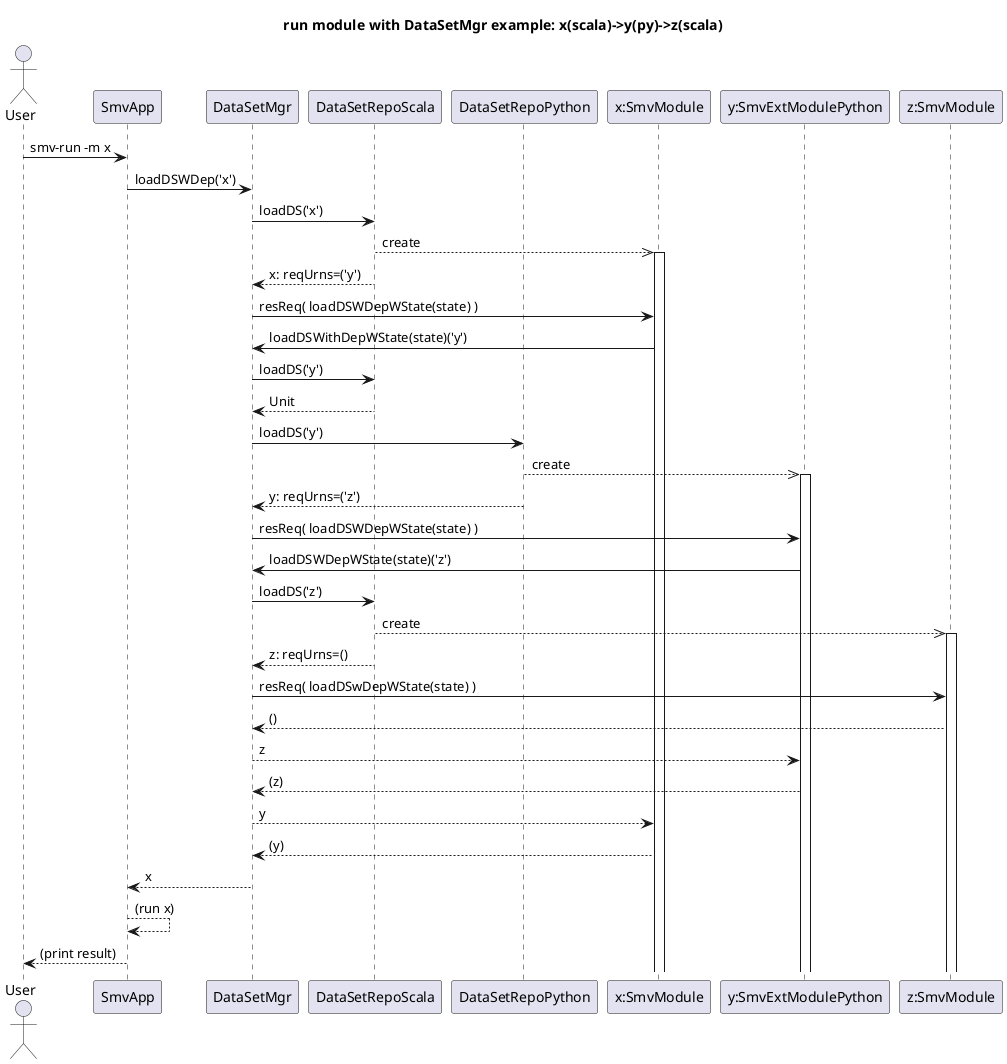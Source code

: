 @startuml
title run module with DataSetMgr example: x(scala)->y(py)->z(scala)

Actor User
Participant SmvApp as app
Participant DataSetMgr as dsm
Participant DataSetRepoScala as dsrs
Participant DataSetRepoPython as dsrp
Participant "x:SmvModule" as x
Participant "y:SmvExtModulePython" as y
Participant "z:SmvModule" as z

User -> app: smv-run -m x
app -> dsm: loadDSWDep('x')
dsm -> dsrs: loadDS('x')
dsrs -->> x: create
activate x
dsrs --> dsm: x: reqUrns=('y')
dsm -> x: resReq( loadDSWDepWState(state) )
x -> dsm: loadDSWithDepWState(state)('y')
dsm -> dsrs: loadDS('y')
dsrs --> dsm: Unit
dsm -> dsrp: loadDS('y')
dsrp -->> y: create
activate y
dsrp --> dsm: y: reqUrns=('z')
dsm -> y: resReq( loadDSWDepWState(state) )
y -> dsm: loadDSWDepWState(state)('z')
dsm -> dsrs: loadDS('z')
dsrs -->> z: create
activate z
dsrs --> dsm: z: reqUrns=()
dsm -> z: resReq( loadDSwDepWState(state) )
z --> dsm: ()
dsm --> y: z
y --> dsm: (z)
dsm --> x: y
x --> dsm: (y)
dsm --> app: x
app --> app: (run x)
app --> User: (print result)

@enduml
